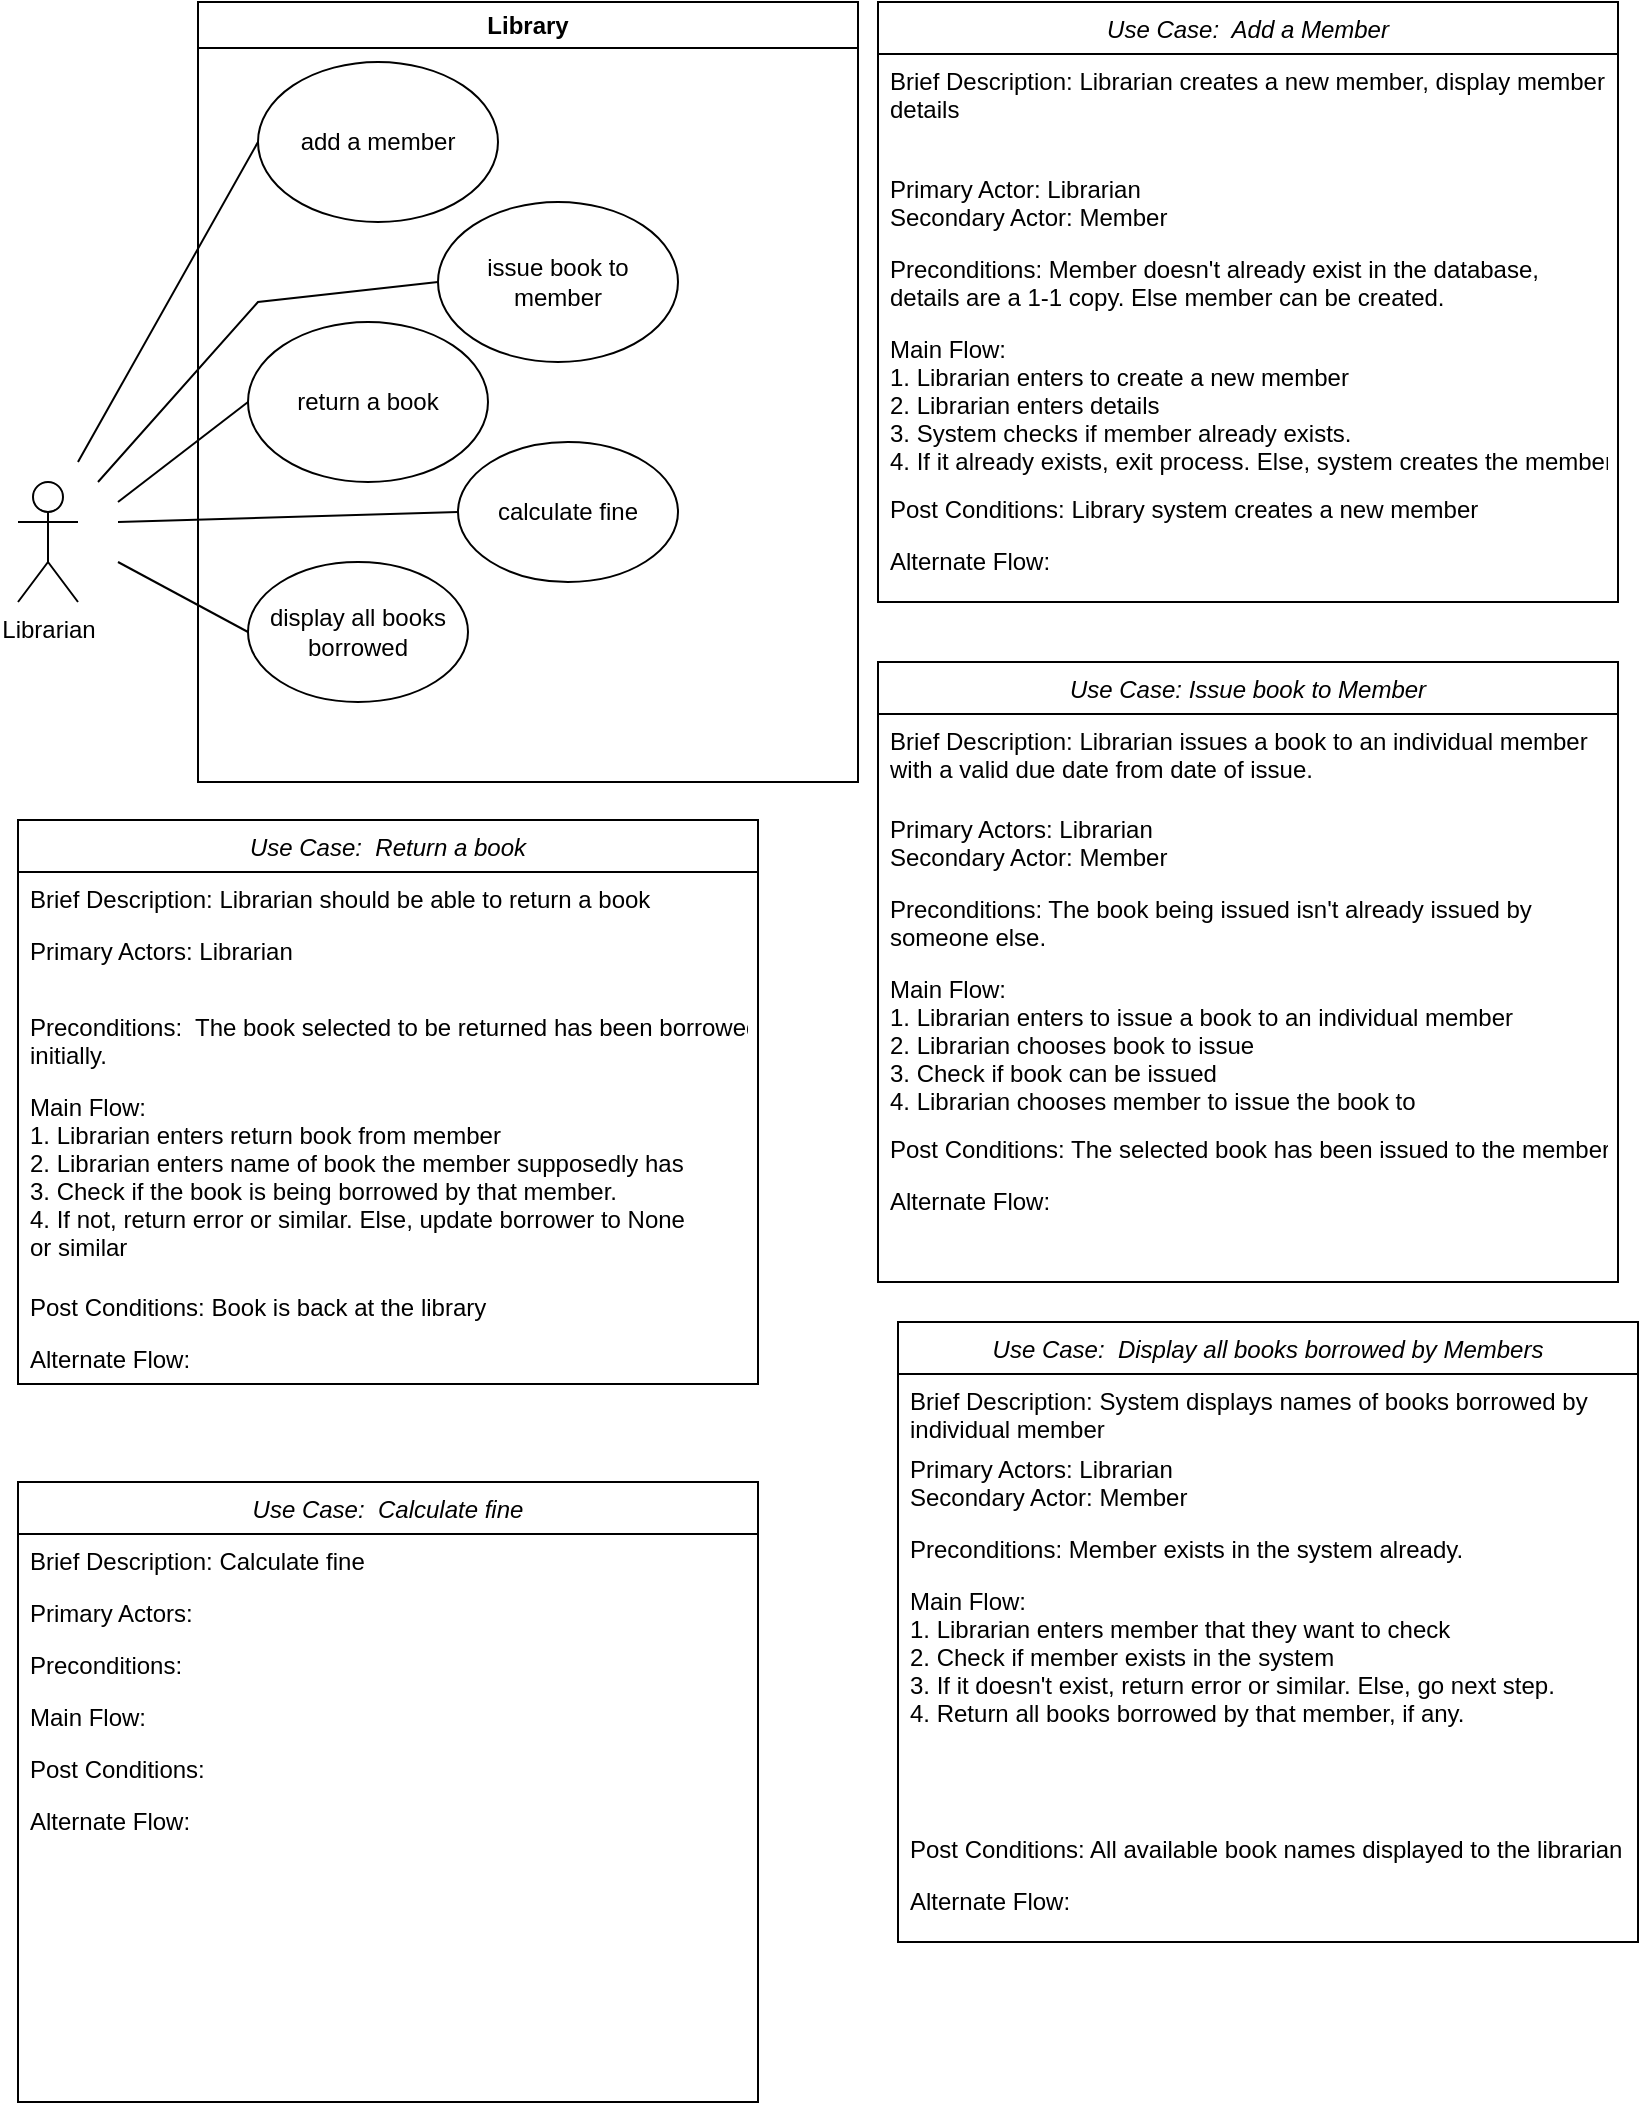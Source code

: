 <mxfile version="22.1.17" type="github">
  <diagram id="C5RBs43oDa-KdzZeNtuy" name="Page-1">
    <mxGraphModel dx="450" dy="733" grid="1" gridSize="10" guides="1" tooltips="1" connect="1" arrows="1" fold="1" page="1" pageScale="1" pageWidth="827" pageHeight="1169" math="0" shadow="0">
      <root>
        <mxCell id="WIyWlLk6GJQsqaUBKTNV-0" />
        <mxCell id="WIyWlLk6GJQsqaUBKTNV-1" parent="WIyWlLk6GJQsqaUBKTNV-0" />
        <mxCell id="KInDUYm-OsFGC1iO8CIL-6" value="Use Case:  Add a Member" style="swimlane;fontStyle=2;align=center;verticalAlign=top;childLayout=stackLayout;horizontal=1;startSize=26;horizontalStack=0;resizeParent=1;resizeLast=0;collapsible=1;marginBottom=0;rounded=0;shadow=0;strokeWidth=1;" vertex="1" parent="WIyWlLk6GJQsqaUBKTNV-1">
          <mxGeometry x="440" y="20" width="370" height="300" as="geometry">
            <mxRectangle x="230" y="140" width="160" height="26" as="alternateBounds" />
          </mxGeometry>
        </mxCell>
        <mxCell id="KInDUYm-OsFGC1iO8CIL-7" value="Brief Description: Librarian creates a new member, display member &#xa;details" style="text;align=left;verticalAlign=top;spacingLeft=4;spacingRight=4;overflow=hidden;rotatable=0;points=[[0,0.5],[1,0.5]];portConstraint=eastwest;" vertex="1" parent="KInDUYm-OsFGC1iO8CIL-6">
          <mxGeometry y="26" width="370" height="54" as="geometry" />
        </mxCell>
        <mxCell id="KInDUYm-OsFGC1iO8CIL-8" value="Primary Actor: Librarian&#xa;Secondary Actor: Member" style="text;align=left;verticalAlign=top;spacingLeft=4;spacingRight=4;overflow=hidden;rotatable=0;points=[[0,0.5],[1,0.5]];portConstraint=eastwest;rounded=0;shadow=0;html=0;" vertex="1" parent="KInDUYm-OsFGC1iO8CIL-6">
          <mxGeometry y="80" width="370" height="40" as="geometry" />
        </mxCell>
        <mxCell id="KInDUYm-OsFGC1iO8CIL-9" value="Preconditions: Member doesn&#39;t already exist in the database,&#xa;details are a 1-1 copy. Else member can be created." style="text;align=left;verticalAlign=top;spacingLeft=4;spacingRight=4;overflow=hidden;rotatable=0;points=[[0,0.5],[1,0.5]];portConstraint=eastwest;rounded=0;shadow=0;html=0;" vertex="1" parent="KInDUYm-OsFGC1iO8CIL-6">
          <mxGeometry y="120" width="370" height="40" as="geometry" />
        </mxCell>
        <mxCell id="KInDUYm-OsFGC1iO8CIL-11" value="Main Flow: &#xa;1. Librarian enters to create a new member&#xa;2. Librarian enters details&#xa;3. System checks if member already exists.&#xa;4. If it already exists, exit process. Else, system creates the member." style="text;align=left;verticalAlign=top;spacingLeft=4;spacingRight=4;overflow=hidden;rotatable=0;points=[[0,0.5],[1,0.5]];portConstraint=eastwest;" vertex="1" parent="KInDUYm-OsFGC1iO8CIL-6">
          <mxGeometry y="160" width="370" height="80" as="geometry" />
        </mxCell>
        <mxCell id="KInDUYm-OsFGC1iO8CIL-24" value="Post Conditions: Library system creates a new member" style="text;align=left;verticalAlign=top;spacingLeft=4;spacingRight=4;overflow=hidden;rotatable=0;points=[[0,0.5],[1,0.5]];portConstraint=eastwest;" vertex="1" parent="KInDUYm-OsFGC1iO8CIL-6">
          <mxGeometry y="240" width="370" height="26" as="geometry" />
        </mxCell>
        <mxCell id="KInDUYm-OsFGC1iO8CIL-25" value="Alternate Flow:" style="text;align=left;verticalAlign=top;spacingLeft=4;spacingRight=4;overflow=hidden;rotatable=0;points=[[0,0.5],[1,0.5]];portConstraint=eastwest;" vertex="1" parent="KInDUYm-OsFGC1iO8CIL-6">
          <mxGeometry y="266" width="370" height="34" as="geometry" />
        </mxCell>
        <mxCell id="KInDUYm-OsFGC1iO8CIL-12" value="Librarian" style="shape=umlActor;verticalLabelPosition=bottom;verticalAlign=top;html=1;outlineConnect=0;" vertex="1" parent="WIyWlLk6GJQsqaUBKTNV-1">
          <mxGeometry x="10" y="260" width="30" height="60" as="geometry" />
        </mxCell>
        <mxCell id="KInDUYm-OsFGC1iO8CIL-15" value="Library" style="swimlane;whiteSpace=wrap;html=1;" vertex="1" parent="WIyWlLk6GJQsqaUBKTNV-1">
          <mxGeometry x="100" y="20" width="330" height="390" as="geometry" />
        </mxCell>
        <mxCell id="KInDUYm-OsFGC1iO8CIL-16" value="display all books borrowed" style="ellipse;whiteSpace=wrap;html=1;" vertex="1" parent="KInDUYm-OsFGC1iO8CIL-15">
          <mxGeometry x="25" y="280" width="110" height="70" as="geometry" />
        </mxCell>
        <mxCell id="KInDUYm-OsFGC1iO8CIL-17" value="add a member" style="ellipse;whiteSpace=wrap;html=1;" vertex="1" parent="KInDUYm-OsFGC1iO8CIL-15">
          <mxGeometry x="30" y="30" width="120" height="80" as="geometry" />
        </mxCell>
        <mxCell id="KInDUYm-OsFGC1iO8CIL-18" value="return a book" style="ellipse;whiteSpace=wrap;html=1;" vertex="1" parent="KInDUYm-OsFGC1iO8CIL-15">
          <mxGeometry x="25" y="160" width="120" height="80" as="geometry" />
        </mxCell>
        <mxCell id="KInDUYm-OsFGC1iO8CIL-23" value="issue book to member" style="ellipse;whiteSpace=wrap;html=1;" vertex="1" parent="KInDUYm-OsFGC1iO8CIL-15">
          <mxGeometry x="120" y="100" width="120" height="80" as="geometry" />
        </mxCell>
        <mxCell id="KInDUYm-OsFGC1iO8CIL-27" value="calculate fine" style="ellipse;whiteSpace=wrap;html=1;" vertex="1" parent="KInDUYm-OsFGC1iO8CIL-15">
          <mxGeometry x="130" y="220" width="110" height="70" as="geometry" />
        </mxCell>
        <mxCell id="KInDUYm-OsFGC1iO8CIL-56" value="" style="endArrow=none;html=1;rounded=0;entryX=0;entryY=0.5;entryDx=0;entryDy=0;" edge="1" parent="KInDUYm-OsFGC1iO8CIL-15" target="KInDUYm-OsFGC1iO8CIL-17">
          <mxGeometry width="50" height="50" relative="1" as="geometry">
            <mxPoint x="-60" y="230" as="sourcePoint" />
            <mxPoint x="20" y="100" as="targetPoint" />
          </mxGeometry>
        </mxCell>
        <mxCell id="KInDUYm-OsFGC1iO8CIL-28" value="Use Case: Issue book to Member" style="swimlane;fontStyle=2;align=center;verticalAlign=top;childLayout=stackLayout;horizontal=1;startSize=26;horizontalStack=0;resizeParent=1;resizeLast=0;collapsible=1;marginBottom=0;rounded=0;shadow=0;strokeWidth=1;" vertex="1" parent="WIyWlLk6GJQsqaUBKTNV-1">
          <mxGeometry x="440" y="350" width="370" height="310" as="geometry">
            <mxRectangle x="230" y="140" width="160" height="26" as="alternateBounds" />
          </mxGeometry>
        </mxCell>
        <mxCell id="KInDUYm-OsFGC1iO8CIL-29" value="Brief Description: Librarian issues a book to an individual member&#xa;with a valid due date from date of issue." style="text;align=left;verticalAlign=top;spacingLeft=4;spacingRight=4;overflow=hidden;rotatable=0;points=[[0,0.5],[1,0.5]];portConstraint=eastwest;" vertex="1" parent="KInDUYm-OsFGC1iO8CIL-28">
          <mxGeometry y="26" width="370" height="44" as="geometry" />
        </mxCell>
        <mxCell id="KInDUYm-OsFGC1iO8CIL-30" value="Primary Actors: Librarian&#xa;Secondary Actor: Member" style="text;align=left;verticalAlign=top;spacingLeft=4;spacingRight=4;overflow=hidden;rotatable=0;points=[[0,0.5],[1,0.5]];portConstraint=eastwest;rounded=0;shadow=0;html=0;" vertex="1" parent="KInDUYm-OsFGC1iO8CIL-28">
          <mxGeometry y="70" width="370" height="40" as="geometry" />
        </mxCell>
        <mxCell id="KInDUYm-OsFGC1iO8CIL-31" value="Preconditions: The book being issued isn&#39;t already issued by &#xa;someone else." style="text;align=left;verticalAlign=top;spacingLeft=4;spacingRight=4;overflow=hidden;rotatable=0;points=[[0,0.5],[1,0.5]];portConstraint=eastwest;rounded=0;shadow=0;html=0;" vertex="1" parent="KInDUYm-OsFGC1iO8CIL-28">
          <mxGeometry y="110" width="370" height="40" as="geometry" />
        </mxCell>
        <mxCell id="KInDUYm-OsFGC1iO8CIL-32" value="Main Flow: &#xa;1. Librarian enters to issue a book to an individual member&#xa;2. Librarian chooses book to issue&#xa;3. Check if book can be issued&#xa;4. Librarian chooses member to issue the book to" style="text;align=left;verticalAlign=top;spacingLeft=4;spacingRight=4;overflow=hidden;rotatable=0;points=[[0,0.5],[1,0.5]];portConstraint=eastwest;" vertex="1" parent="KInDUYm-OsFGC1iO8CIL-28">
          <mxGeometry y="150" width="370" height="80" as="geometry" />
        </mxCell>
        <mxCell id="KInDUYm-OsFGC1iO8CIL-33" value="Post Conditions: The selected book has been issued to the member." style="text;align=left;verticalAlign=top;spacingLeft=4;spacingRight=4;overflow=hidden;rotatable=0;points=[[0,0.5],[1,0.5]];portConstraint=eastwest;" vertex="1" parent="KInDUYm-OsFGC1iO8CIL-28">
          <mxGeometry y="230" width="370" height="26" as="geometry" />
        </mxCell>
        <mxCell id="KInDUYm-OsFGC1iO8CIL-34" value="Alternate Flow:" style="text;align=left;verticalAlign=top;spacingLeft=4;spacingRight=4;overflow=hidden;rotatable=0;points=[[0,0.5],[1,0.5]];portConstraint=eastwest;" vertex="1" parent="KInDUYm-OsFGC1iO8CIL-28">
          <mxGeometry y="256" width="370" height="26" as="geometry" />
        </mxCell>
        <mxCell id="KInDUYm-OsFGC1iO8CIL-35" value="Use Case:  Return a book" style="swimlane;fontStyle=2;align=center;verticalAlign=top;childLayout=stackLayout;horizontal=1;startSize=26;horizontalStack=0;resizeParent=1;resizeLast=0;collapsible=1;marginBottom=0;rounded=0;shadow=0;strokeWidth=1;" vertex="1" parent="WIyWlLk6GJQsqaUBKTNV-1">
          <mxGeometry x="10" y="429" width="370" height="282" as="geometry">
            <mxRectangle x="230" y="140" width="160" height="26" as="alternateBounds" />
          </mxGeometry>
        </mxCell>
        <mxCell id="KInDUYm-OsFGC1iO8CIL-36" value="Brief Description: Librarian should be able to return a book" style="text;align=left;verticalAlign=top;spacingLeft=4;spacingRight=4;overflow=hidden;rotatable=0;points=[[0,0.5],[1,0.5]];portConstraint=eastwest;" vertex="1" parent="KInDUYm-OsFGC1iO8CIL-35">
          <mxGeometry y="26" width="370" height="26" as="geometry" />
        </mxCell>
        <mxCell id="KInDUYm-OsFGC1iO8CIL-37" value="Primary Actors: Librarian" style="text;align=left;verticalAlign=top;spacingLeft=4;spacingRight=4;overflow=hidden;rotatable=0;points=[[0,0.5],[1,0.5]];portConstraint=eastwest;rounded=0;shadow=0;html=0;" vertex="1" parent="KInDUYm-OsFGC1iO8CIL-35">
          <mxGeometry y="52" width="370" height="38" as="geometry" />
        </mxCell>
        <mxCell id="KInDUYm-OsFGC1iO8CIL-38" value="Preconditions:  The book selected to be returned has been borrowed&#xa;initially." style="text;align=left;verticalAlign=top;spacingLeft=4;spacingRight=4;overflow=hidden;rotatable=0;points=[[0,0.5],[1,0.5]];portConstraint=eastwest;rounded=0;shadow=0;html=0;" vertex="1" parent="KInDUYm-OsFGC1iO8CIL-35">
          <mxGeometry y="90" width="370" height="40" as="geometry" />
        </mxCell>
        <mxCell id="KInDUYm-OsFGC1iO8CIL-39" value="Main Flow: &#xa;1. Librarian enters return book from member&#xa;2. Librarian enters name of book the member supposedly has&#xa;3. Check if the book is being borrowed by that member.&#xa;4. If not, return error or similar. Else, update borrower to None&#xa;or similar" style="text;align=left;verticalAlign=top;spacingLeft=4;spacingRight=4;overflow=hidden;rotatable=0;points=[[0,0.5],[1,0.5]];portConstraint=eastwest;" vertex="1" parent="KInDUYm-OsFGC1iO8CIL-35">
          <mxGeometry y="130" width="370" height="100" as="geometry" />
        </mxCell>
        <mxCell id="KInDUYm-OsFGC1iO8CIL-40" value="Post Conditions: Book is back at the library" style="text;align=left;verticalAlign=top;spacingLeft=4;spacingRight=4;overflow=hidden;rotatable=0;points=[[0,0.5],[1,0.5]];portConstraint=eastwest;" vertex="1" parent="KInDUYm-OsFGC1iO8CIL-35">
          <mxGeometry y="230" width="370" height="26" as="geometry" />
        </mxCell>
        <mxCell id="KInDUYm-OsFGC1iO8CIL-41" value="Alternate Flow:" style="text;align=left;verticalAlign=top;spacingLeft=4;spacingRight=4;overflow=hidden;rotatable=0;points=[[0,0.5],[1,0.5]];portConstraint=eastwest;" vertex="1" parent="KInDUYm-OsFGC1iO8CIL-35">
          <mxGeometry y="256" width="370" height="26" as="geometry" />
        </mxCell>
        <mxCell id="KInDUYm-OsFGC1iO8CIL-42" value="Use Case:  Display all books borrowed by Members" style="swimlane;fontStyle=2;align=center;verticalAlign=top;childLayout=stackLayout;horizontal=1;startSize=26;horizontalStack=0;resizeParent=1;resizeLast=0;collapsible=1;marginBottom=0;rounded=0;shadow=0;strokeWidth=1;" vertex="1" parent="WIyWlLk6GJQsqaUBKTNV-1">
          <mxGeometry x="450" y="680" width="370" height="310" as="geometry">
            <mxRectangle x="230" y="140" width="160" height="26" as="alternateBounds" />
          </mxGeometry>
        </mxCell>
        <mxCell id="KInDUYm-OsFGC1iO8CIL-43" value="Brief Description: System displays names of books borrowed by &#xa;individual member" style="text;align=left;verticalAlign=top;spacingLeft=4;spacingRight=4;overflow=hidden;rotatable=0;points=[[0,0.5],[1,0.5]];portConstraint=eastwest;" vertex="1" parent="KInDUYm-OsFGC1iO8CIL-42">
          <mxGeometry y="26" width="370" height="34" as="geometry" />
        </mxCell>
        <mxCell id="KInDUYm-OsFGC1iO8CIL-44" value="Primary Actors: Librarian&#xa;Secondary Actor: Member" style="text;align=left;verticalAlign=top;spacingLeft=4;spacingRight=4;overflow=hidden;rotatable=0;points=[[0,0.5],[1,0.5]];portConstraint=eastwest;rounded=0;shadow=0;html=0;" vertex="1" parent="KInDUYm-OsFGC1iO8CIL-42">
          <mxGeometry y="60" width="370" height="40" as="geometry" />
        </mxCell>
        <mxCell id="KInDUYm-OsFGC1iO8CIL-45" value="Preconditions: Member exists in the system already." style="text;align=left;verticalAlign=top;spacingLeft=4;spacingRight=4;overflow=hidden;rotatable=0;points=[[0,0.5],[1,0.5]];portConstraint=eastwest;rounded=0;shadow=0;html=0;" vertex="1" parent="KInDUYm-OsFGC1iO8CIL-42">
          <mxGeometry y="100" width="370" height="26" as="geometry" />
        </mxCell>
        <mxCell id="KInDUYm-OsFGC1iO8CIL-46" value="Main Flow: &#xa;1. Librarian enters member that they want to check&#xa;2. Check if member exists in the system&#xa;3. If it doesn&#39;t exist, return error or similar. Else, go next step.&#xa;4. Return all books borrowed by that member, if any." style="text;align=left;verticalAlign=top;spacingLeft=4;spacingRight=4;overflow=hidden;rotatable=0;points=[[0,0.5],[1,0.5]];portConstraint=eastwest;" vertex="1" parent="KInDUYm-OsFGC1iO8CIL-42">
          <mxGeometry y="126" width="370" height="124" as="geometry" />
        </mxCell>
        <mxCell id="KInDUYm-OsFGC1iO8CIL-47" value="Post Conditions: All available book names displayed to the librarian" style="text;align=left;verticalAlign=top;spacingLeft=4;spacingRight=4;overflow=hidden;rotatable=0;points=[[0,0.5],[1,0.5]];portConstraint=eastwest;" vertex="1" parent="KInDUYm-OsFGC1iO8CIL-42">
          <mxGeometry y="250" width="370" height="26" as="geometry" />
        </mxCell>
        <mxCell id="KInDUYm-OsFGC1iO8CIL-48" value="Alternate Flow:" style="text;align=left;verticalAlign=top;spacingLeft=4;spacingRight=4;overflow=hidden;rotatable=0;points=[[0,0.5],[1,0.5]];portConstraint=eastwest;" vertex="1" parent="KInDUYm-OsFGC1iO8CIL-42">
          <mxGeometry y="276" width="370" height="26" as="geometry" />
        </mxCell>
        <mxCell id="KInDUYm-OsFGC1iO8CIL-49" value="Use Case:  Calculate fine" style="swimlane;fontStyle=2;align=center;verticalAlign=top;childLayout=stackLayout;horizontal=1;startSize=26;horizontalStack=0;resizeParent=1;resizeLast=0;collapsible=1;marginBottom=0;rounded=0;shadow=0;strokeWidth=1;" vertex="1" parent="WIyWlLk6GJQsqaUBKTNV-1">
          <mxGeometry x="10" y="760" width="370" height="310" as="geometry">
            <mxRectangle x="230" y="140" width="160" height="26" as="alternateBounds" />
          </mxGeometry>
        </mxCell>
        <mxCell id="KInDUYm-OsFGC1iO8CIL-50" value="Brief Description: Calculate fine" style="text;align=left;verticalAlign=top;spacingLeft=4;spacingRight=4;overflow=hidden;rotatable=0;points=[[0,0.5],[1,0.5]];portConstraint=eastwest;" vertex="1" parent="KInDUYm-OsFGC1iO8CIL-49">
          <mxGeometry y="26" width="370" height="26" as="geometry" />
        </mxCell>
        <mxCell id="KInDUYm-OsFGC1iO8CIL-51" value="Primary Actors: " style="text;align=left;verticalAlign=top;spacingLeft=4;spacingRight=4;overflow=hidden;rotatable=0;points=[[0,0.5],[1,0.5]];portConstraint=eastwest;rounded=0;shadow=0;html=0;" vertex="1" parent="KInDUYm-OsFGC1iO8CIL-49">
          <mxGeometry y="52" width="370" height="26" as="geometry" />
        </mxCell>
        <mxCell id="KInDUYm-OsFGC1iO8CIL-52" value="Preconditions: " style="text;align=left;verticalAlign=top;spacingLeft=4;spacingRight=4;overflow=hidden;rotatable=0;points=[[0,0.5],[1,0.5]];portConstraint=eastwest;rounded=0;shadow=0;html=0;" vertex="1" parent="KInDUYm-OsFGC1iO8CIL-49">
          <mxGeometry y="78" width="370" height="26" as="geometry" />
        </mxCell>
        <mxCell id="KInDUYm-OsFGC1iO8CIL-53" value="Main Flow: " style="text;align=left;verticalAlign=top;spacingLeft=4;spacingRight=4;overflow=hidden;rotatable=0;points=[[0,0.5],[1,0.5]];portConstraint=eastwest;" vertex="1" parent="KInDUYm-OsFGC1iO8CIL-49">
          <mxGeometry y="104" width="370" height="26" as="geometry" />
        </mxCell>
        <mxCell id="KInDUYm-OsFGC1iO8CIL-54" value="Post Conditions:" style="text;align=left;verticalAlign=top;spacingLeft=4;spacingRight=4;overflow=hidden;rotatable=0;points=[[0,0.5],[1,0.5]];portConstraint=eastwest;" vertex="1" parent="KInDUYm-OsFGC1iO8CIL-49">
          <mxGeometry y="130" width="370" height="26" as="geometry" />
        </mxCell>
        <mxCell id="KInDUYm-OsFGC1iO8CIL-55" value="Alternate Flow:" style="text;align=left;verticalAlign=top;spacingLeft=4;spacingRight=4;overflow=hidden;rotatable=0;points=[[0,0.5],[1,0.5]];portConstraint=eastwest;" vertex="1" parent="KInDUYm-OsFGC1iO8CIL-49">
          <mxGeometry y="156" width="370" height="26" as="geometry" />
        </mxCell>
        <mxCell id="KInDUYm-OsFGC1iO8CIL-57" value="" style="endArrow=none;html=1;rounded=0;entryX=0;entryY=0.5;entryDx=0;entryDy=0;" edge="1" parent="WIyWlLk6GJQsqaUBKTNV-1" target="KInDUYm-OsFGC1iO8CIL-23">
          <mxGeometry width="50" height="50" relative="1" as="geometry">
            <mxPoint x="50" y="260" as="sourcePoint" />
            <mxPoint x="140" y="100" as="targetPoint" />
            <Array as="points">
              <mxPoint x="130" y="170" />
            </Array>
          </mxGeometry>
        </mxCell>
        <mxCell id="KInDUYm-OsFGC1iO8CIL-58" value="" style="endArrow=none;html=1;rounded=0;entryX=0;entryY=0.5;entryDx=0;entryDy=0;" edge="1" parent="WIyWlLk6GJQsqaUBKTNV-1" target="KInDUYm-OsFGC1iO8CIL-18">
          <mxGeometry width="50" height="50" relative="1" as="geometry">
            <mxPoint x="60" y="270" as="sourcePoint" />
            <mxPoint x="150" y="110" as="targetPoint" />
          </mxGeometry>
        </mxCell>
        <mxCell id="KInDUYm-OsFGC1iO8CIL-59" value="" style="endArrow=none;html=1;rounded=0;entryX=0;entryY=0.5;entryDx=0;entryDy=0;" edge="1" parent="WIyWlLk6GJQsqaUBKTNV-1" target="KInDUYm-OsFGC1iO8CIL-27">
          <mxGeometry width="50" height="50" relative="1" as="geometry">
            <mxPoint x="60" y="280" as="sourcePoint" />
            <mxPoint x="160" y="120" as="targetPoint" />
          </mxGeometry>
        </mxCell>
        <mxCell id="KInDUYm-OsFGC1iO8CIL-60" value="" style="endArrow=none;html=1;rounded=0;entryX=0;entryY=0.5;entryDx=0;entryDy=0;" edge="1" parent="WIyWlLk6GJQsqaUBKTNV-1" target="KInDUYm-OsFGC1iO8CIL-16">
          <mxGeometry width="50" height="50" relative="1" as="geometry">
            <mxPoint x="60" y="300" as="sourcePoint" />
            <mxPoint x="170" y="130" as="targetPoint" />
          </mxGeometry>
        </mxCell>
      </root>
    </mxGraphModel>
  </diagram>
</mxfile>
